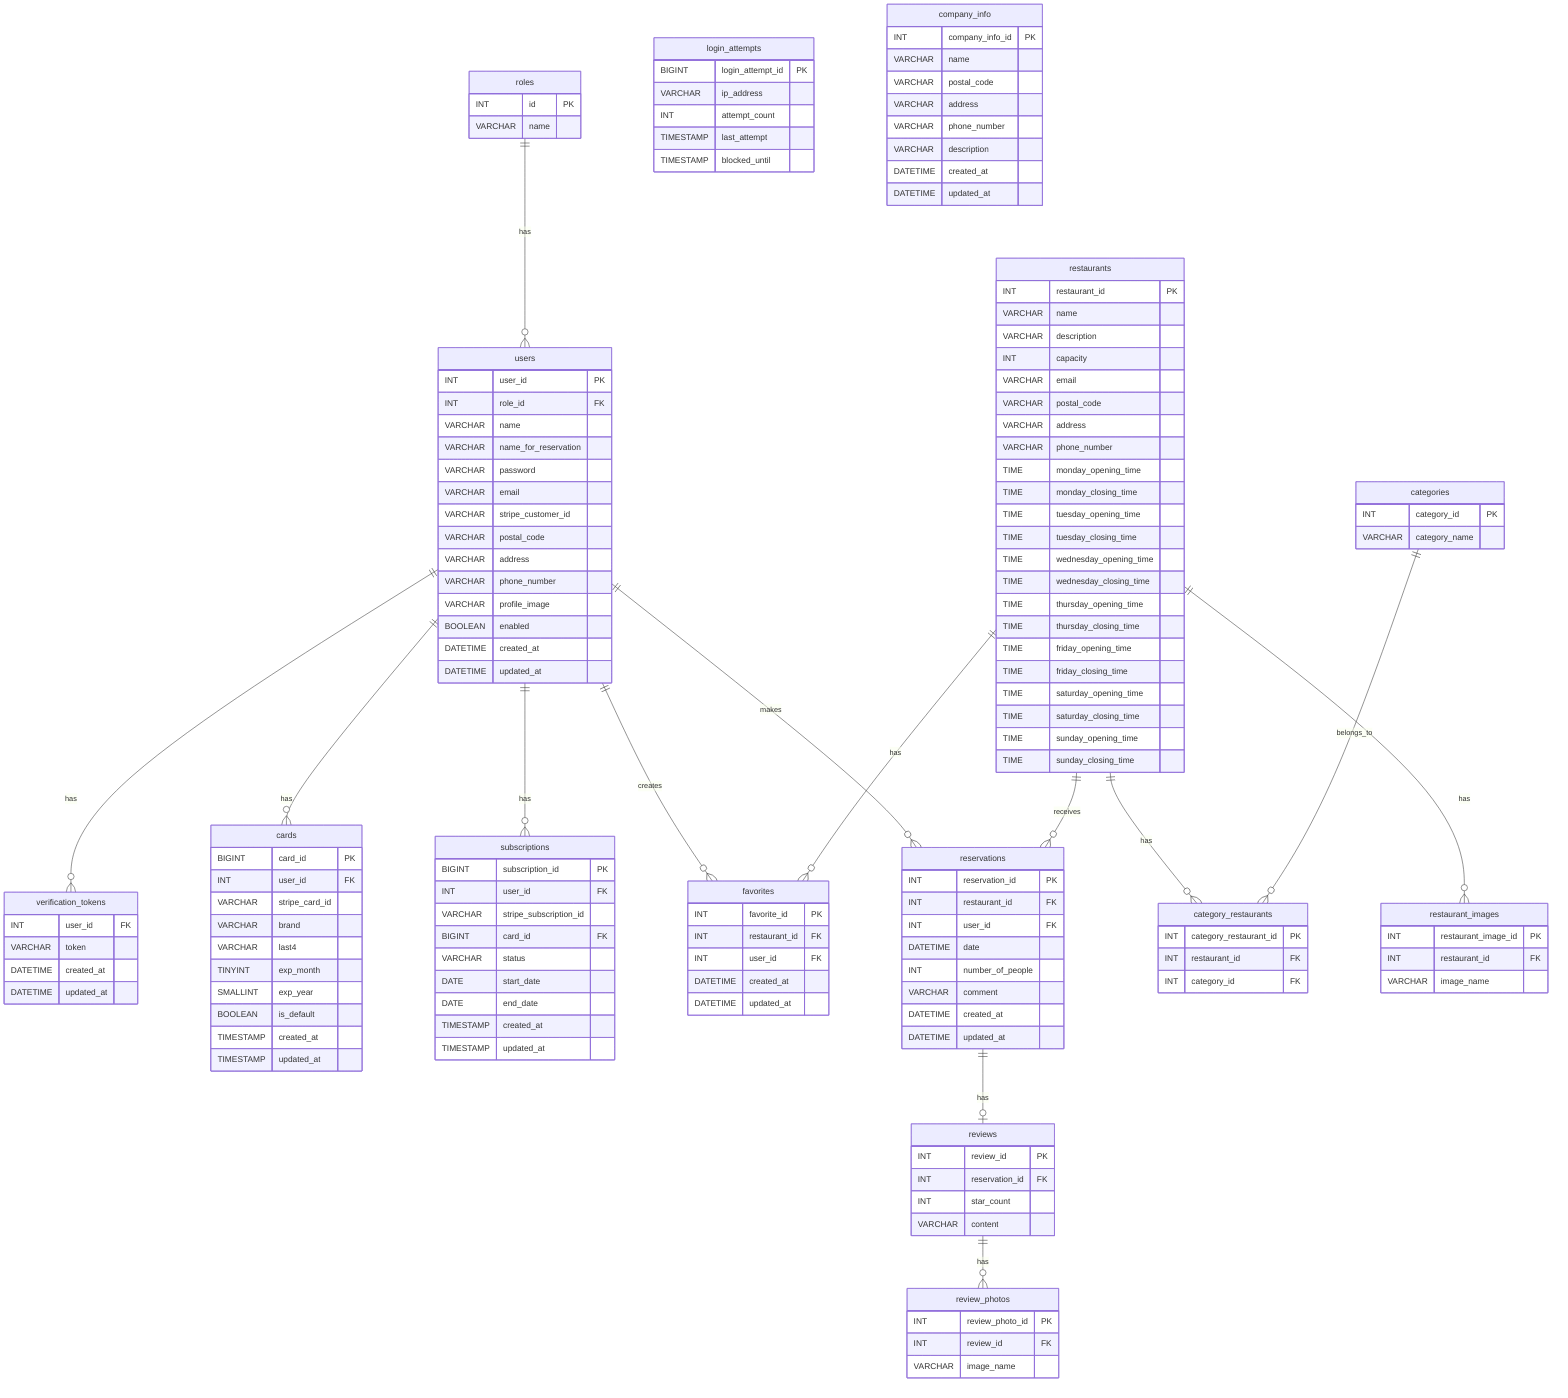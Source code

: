 erDiagram
    roles ||--o{ users : has
    users ||--o{ verification_tokens : has
    users ||--o{ cards : has
    users ||--o{ subscriptions : has
    users ||--o{ favorites : creates
    users ||--o{ reservations : makes
    
    restaurants ||--o{ category_restaurants : has
    categories ||--o{ category_restaurants : belongs_to
    restaurants ||--o{ restaurant_images : has
    restaurants ||--o{ favorites : has
    restaurants ||--o{ reservations : receives
    
    reservations ||--o| reviews : has
    reviews ||--o{ review_photos : has

    login_attempts {
        BIGINT login_attempt_id PK
        VARCHAR ip_address
        INT attempt_count
        TIMESTAMP last_attempt
        TIMESTAMP blocked_until
    }

    roles {
        INT id PK
        VARCHAR name
    }

    users {
        INT user_id PK
        INT role_id FK
        VARCHAR name
        VARCHAR name_for_reservation
        VARCHAR password
        VARCHAR email
        VARCHAR stripe_customer_id
        VARCHAR postal_code
        VARCHAR address
        VARCHAR phone_number
        VARCHAR profile_image
        BOOLEAN enabled
        DATETIME created_at
        DATETIME updated_at
    }

    verification_tokens {
        INT user_id FK
        VARCHAR token
        DATETIME created_at
        DATETIME updated_at
    }

    cards {
        BIGINT card_id PK
        INT user_id FK
        VARCHAR stripe_card_id
        VARCHAR brand
        VARCHAR last4
        TINYINT exp_month
        SMALLINT exp_year
        BOOLEAN is_default
        TIMESTAMP created_at
        TIMESTAMP updated_at
    }

    subscriptions {
        BIGINT subscription_id PK
        INT user_id FK
        VARCHAR stripe_subscription_id
        BIGINT card_id FK
        VARCHAR status
        DATE start_date
        DATE end_date
        TIMESTAMP created_at
        TIMESTAMP updated_at
    }

    categories {
        INT category_id PK
        VARCHAR category_name
    }

    restaurants {
        INT restaurant_id PK
        VARCHAR name
        VARCHAR description
        INT capacity
        VARCHAR email
        VARCHAR postal_code
        VARCHAR address
        VARCHAR phone_number
        TIME monday_opening_time
        TIME monday_closing_time
        TIME tuesday_opening_time
        TIME tuesday_closing_time
        TIME wednesday_opening_time
        TIME wednesday_closing_time
        TIME thursday_opening_time
        TIME thursday_closing_time
        TIME friday_opening_time
        TIME friday_closing_time
        TIME saturday_opening_time
        TIME saturday_closing_time
        TIME sunday_opening_time
        TIME sunday_closing_time
    }

    category_restaurants {
        INT category_restaurant_id PK
        INT restaurant_id FK
        INT category_id FK
    }

    restaurant_images {
        INT restaurant_image_id PK
        INT restaurant_id FK
        VARCHAR image_name
    }

    favorites {
        INT favorite_id PK
        INT restaurant_id FK
        INT user_id FK
        DATETIME created_at
        DATETIME updated_at
    }

    reservations {
        INT reservation_id PK
        INT restaurant_id FK
        INT user_id FK
        DATETIME date
        INT number_of_people
        VARCHAR comment
        DATETIME created_at
        DATETIME updated_at
    }

    reviews {
        INT review_id PK
        INT reservation_id FK
        INT star_count
        VARCHAR content
    }

    review_photos {
        INT review_photo_id PK
        INT review_id FK
        VARCHAR image_name
    }

    company_info {
        INT company_info_id PK
        VARCHAR name
        VARCHAR postal_code
        VARCHAR address
        VARCHAR phone_number
        VARCHAR description
        DATETIME created_at
        DATETIME updated_at
    }